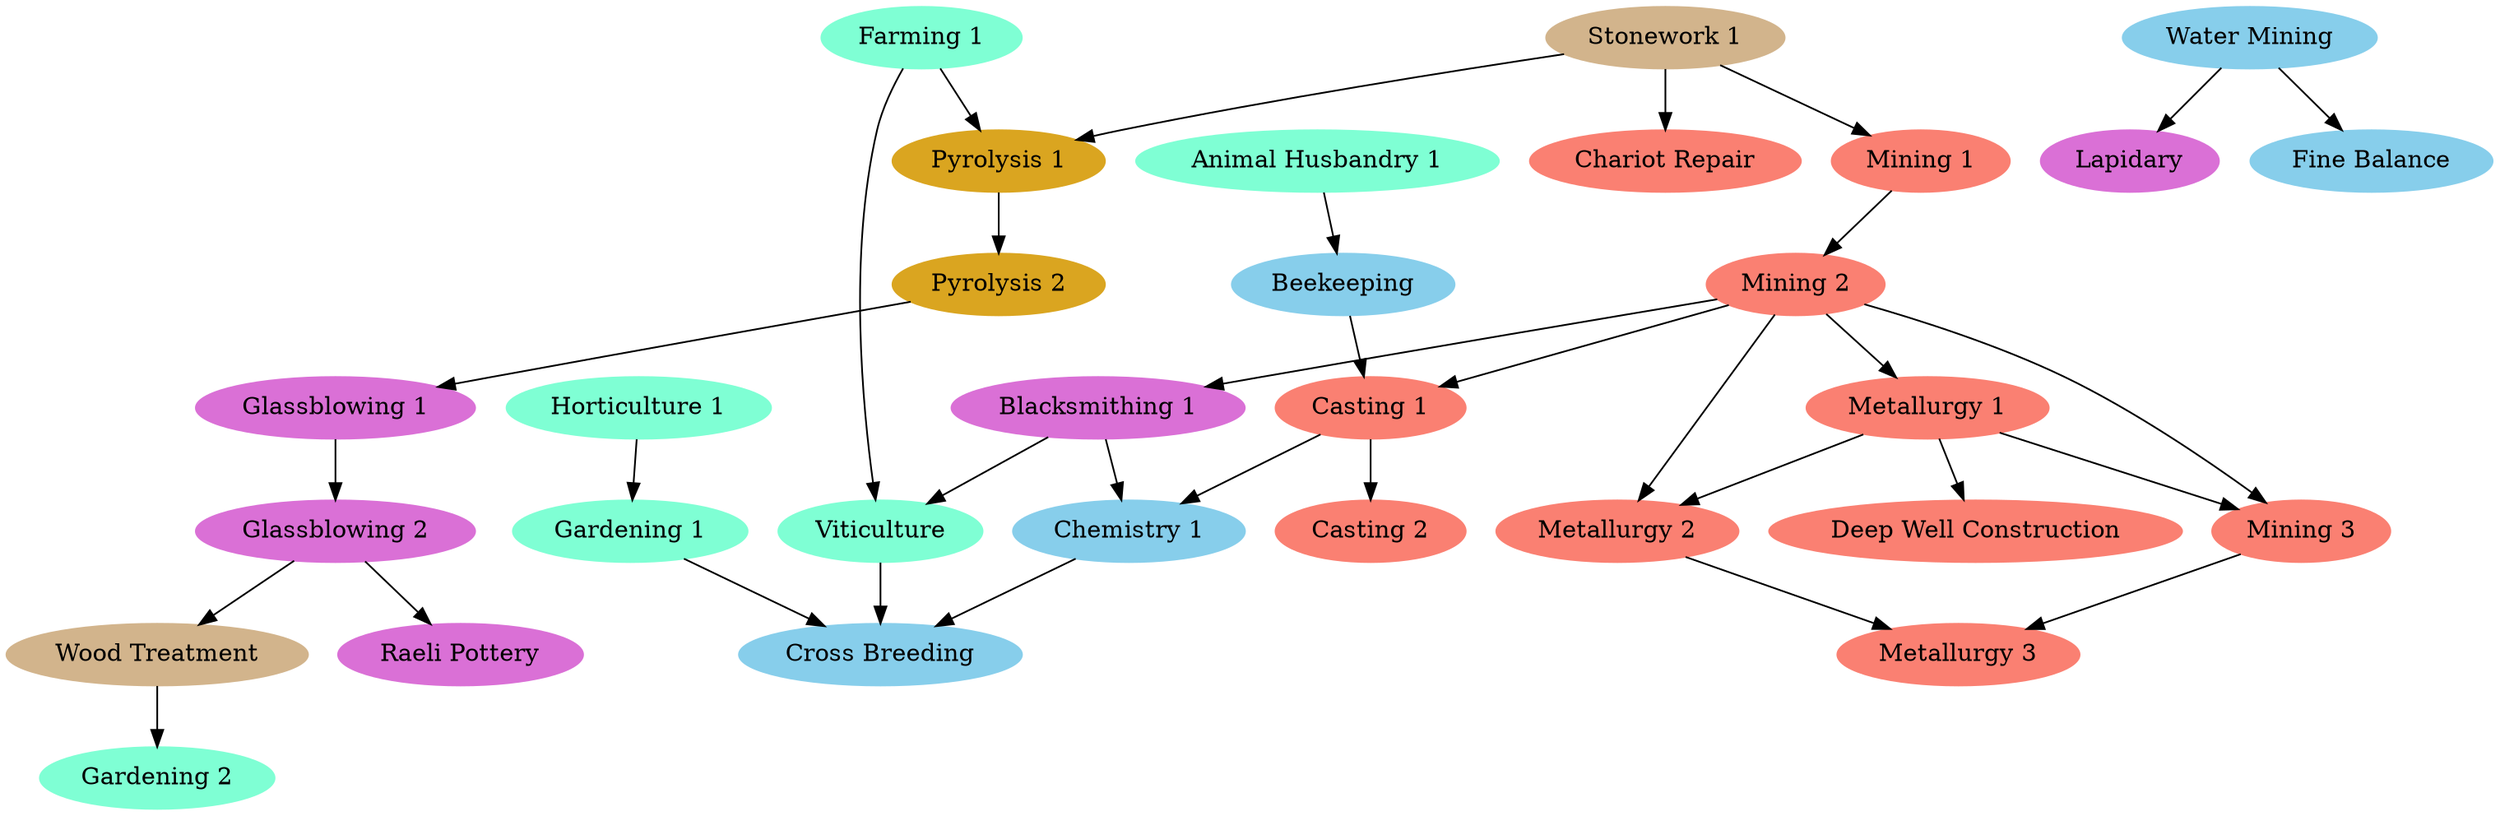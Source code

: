 ﻿
    digraph tale {
        node [style = "filled"]

      
      subgraph tech_cluster_ID0EK {
        tech_ID0EK [
            label = "Stonework 1",
            color = tan
        ]
        
      }
  
      subgraph tech_cluster_ID0EN {
        tech_ID0EN [
            label = "Wood Treatment",
            color = tan
        ]
        
    tech_ID0EHB -> tech_ID0EN
      }
  
      subgraph tech_cluster_ID0EZ {
        tech_ID0EZ [
            label = "Blacksmithing 1",
            color = orchid
        ]
        
    tech_ID0EYE -> tech_ID0EZ
      }
  
      subgraph tech_cluster_ID0EAB {
        tech_ID0EAB [
            label = "Glassblowing 1",
            color = orchid
        ]
        
    tech_ID0ELC -> tech_ID0EAB
      }
  
      subgraph tech_cluster_ID0EHB {
        tech_ID0EHB [
            label = "Glassblowing 2",
            color = orchid
        ]
        
    tech_ID0EAB -> tech_ID0EHB
      }
  
      subgraph tech_cluster_ID0EOB {
        tech_ID0EOB [
            label = "Lapidary",
            color = orchid
        ]
        
    tech_ID0ETG -> tech_ID0EOB
      }
  
      subgraph tech_cluster_ID0EVB {
        tech_ID0EVB [
            label = "Raeli Pottery",
            color = orchid
        ]
        
    tech_ID0EHB -> tech_ID0EVB
      }
  
      subgraph tech_cluster_ID0EBC {
        tech_ID0EBC [
            label = "Pyrolysis 1",
            color = goldenrod
        ]
        
    tech_ID0E5G -> tech_ID0EBC
    tech_ID0EK -> tech_ID0EBC
      }
  
      subgraph tech_cluster_ID0ELC {
        tech_ID0ELC [
            label = "Pyrolysis 2",
            color = goldenrod
        ]
        
    tech_ID0EBC -> tech_ID0ELC
      }
  
      subgraph tech_cluster_ID0EXC {
        tech_ID0EXC [
            label = "Casting 1",
            color = salmon
        ]
        
    tech_ID0EYF -> tech_ID0EXC
    tech_ID0EYE -> tech_ID0EXC
      }
  
      subgraph tech_cluster_ID0EBD {
        tech_ID0EBD [
            label = "Casting 2",
            color = salmon
        ]
        
    tech_ID0EXC -> tech_ID0EBD
      }
  
      subgraph tech_cluster_ID0EID {
        tech_ID0EID [
            label = "Chariot Repair",
            color = salmon
        ]
        
    tech_ID0EK -> tech_ID0EID
      }
  
      subgraph tech_cluster_ID0EPD {
        tech_ID0EPD [
            label = "Deep Well Construction",
            color = salmon
        ]
        
    tech_ID0EWD -> tech_ID0EPD
      }
  
      subgraph tech_cluster_ID0EWD {
        tech_ID0EWD [
            label = "Metallurgy 1",
            color = salmon
        ]
        
    tech_ID0EYE -> tech_ID0EWD
      }
  
      subgraph tech_cluster_ID0E4D {
        tech_ID0E4D [
            label = "Metallurgy 2",
            color = salmon
        ]
        
    tech_ID0EWD -> tech_ID0E4D
    tech_ID0EYE -> tech_ID0E4D
      }
  
      subgraph tech_cluster_ID0EHE {
        tech_ID0EHE [
            label = "Metallurgy 3",
            color = salmon
        ]
        
    tech_ID0E4D -> tech_ID0EHE
    tech_ID0E6E -> tech_ID0EHE
      }
  
      subgraph tech_cluster_ID0ERE {
        tech_ID0ERE [
            label = "Mining 1",
            color = salmon
        ]
        
    tech_ID0EK -> tech_ID0ERE
      }
  
      subgraph tech_cluster_ID0EYE {
        tech_ID0EYE [
            label = "Mining 2",
            color = salmon
        ]
        
    tech_ID0ERE -> tech_ID0EYE
      }
  
      subgraph tech_cluster_ID0E6E {
        tech_ID0E6E [
            label = "Mining 3",
            color = salmon
        ]
        
    tech_ID0EWD -> tech_ID0E6E
    tech_ID0EYE -> tech_ID0E6E
      }
  
      subgraph tech_cluster_ID0EOF {
        tech_ID0EOF [
            label = "Chemistry 1",
            color = skyblue
        ]
        
    tech_ID0EZ -> tech_ID0EOF
    tech_ID0EXC -> tech_ID0EOF
      }
  
      subgraph tech_cluster_ID0EYF {
        tech_ID0EYF [
            label = "Beekeeping",
            color = skyblue
        ]
        
    tech_ID0E2G -> tech_ID0EYF
      }
  
      subgraph tech_cluster_ID0E6F {
        tech_ID0E6F [
            label = "Cross Breeding",
            color = skyblue
        ]
        
    tech_ID0EOF -> tech_ID0E6F
    tech_ID0EBH -> tech_ID0E6F
    tech_ID0ERH -> tech_ID0E6F
      }
  
      subgraph tech_cluster_ID0EMG {
        tech_ID0EMG [
            label = "Fine Balance",
            color = skyblue
        ]
        
    tech_ID0ETG -> tech_ID0EMG
      }
  
      subgraph tech_cluster_ID0ETG {
        tech_ID0ETG [
            label = "Water Mining",
            color = skyblue
        ]
        
      }
  
      subgraph tech_cluster_ID0E2G {
        tech_ID0E2G [
            label = "Animal Husbandry 1",
            color = aquamarine
        ]
        
      }
  
      subgraph tech_cluster_ID0E5G {
        tech_ID0E5G [
            label = "Farming 1",
            color = aquamarine
        ]
        
      }
  
      subgraph tech_cluster_ID0EBH {
        tech_ID0EBH [
            label = "Gardening 1",
            color = aquamarine
        ]
        
    tech_ID0EOH -> tech_ID0EBH
      }
  
      subgraph tech_cluster_ID0EHH {
        tech_ID0EHH [
            label = "Gardening 2",
            color = aquamarine
        ]
        
    tech_ID0EN -> tech_ID0EHH
      }
  
      subgraph tech_cluster_ID0EOH {
        tech_ID0EOH [
            label = "Horticulture 1",
            color = aquamarine
        ]
        
      }
  
      subgraph tech_cluster_ID0ERH {
        tech_ID0ERH [
            label = "Viticulture",
            color = aquamarine
        ]
        
    tech_ID0EZ -> tech_ID0ERH
    tech_ID0E5G -> tech_ID0ERH
      }
  
    }
  